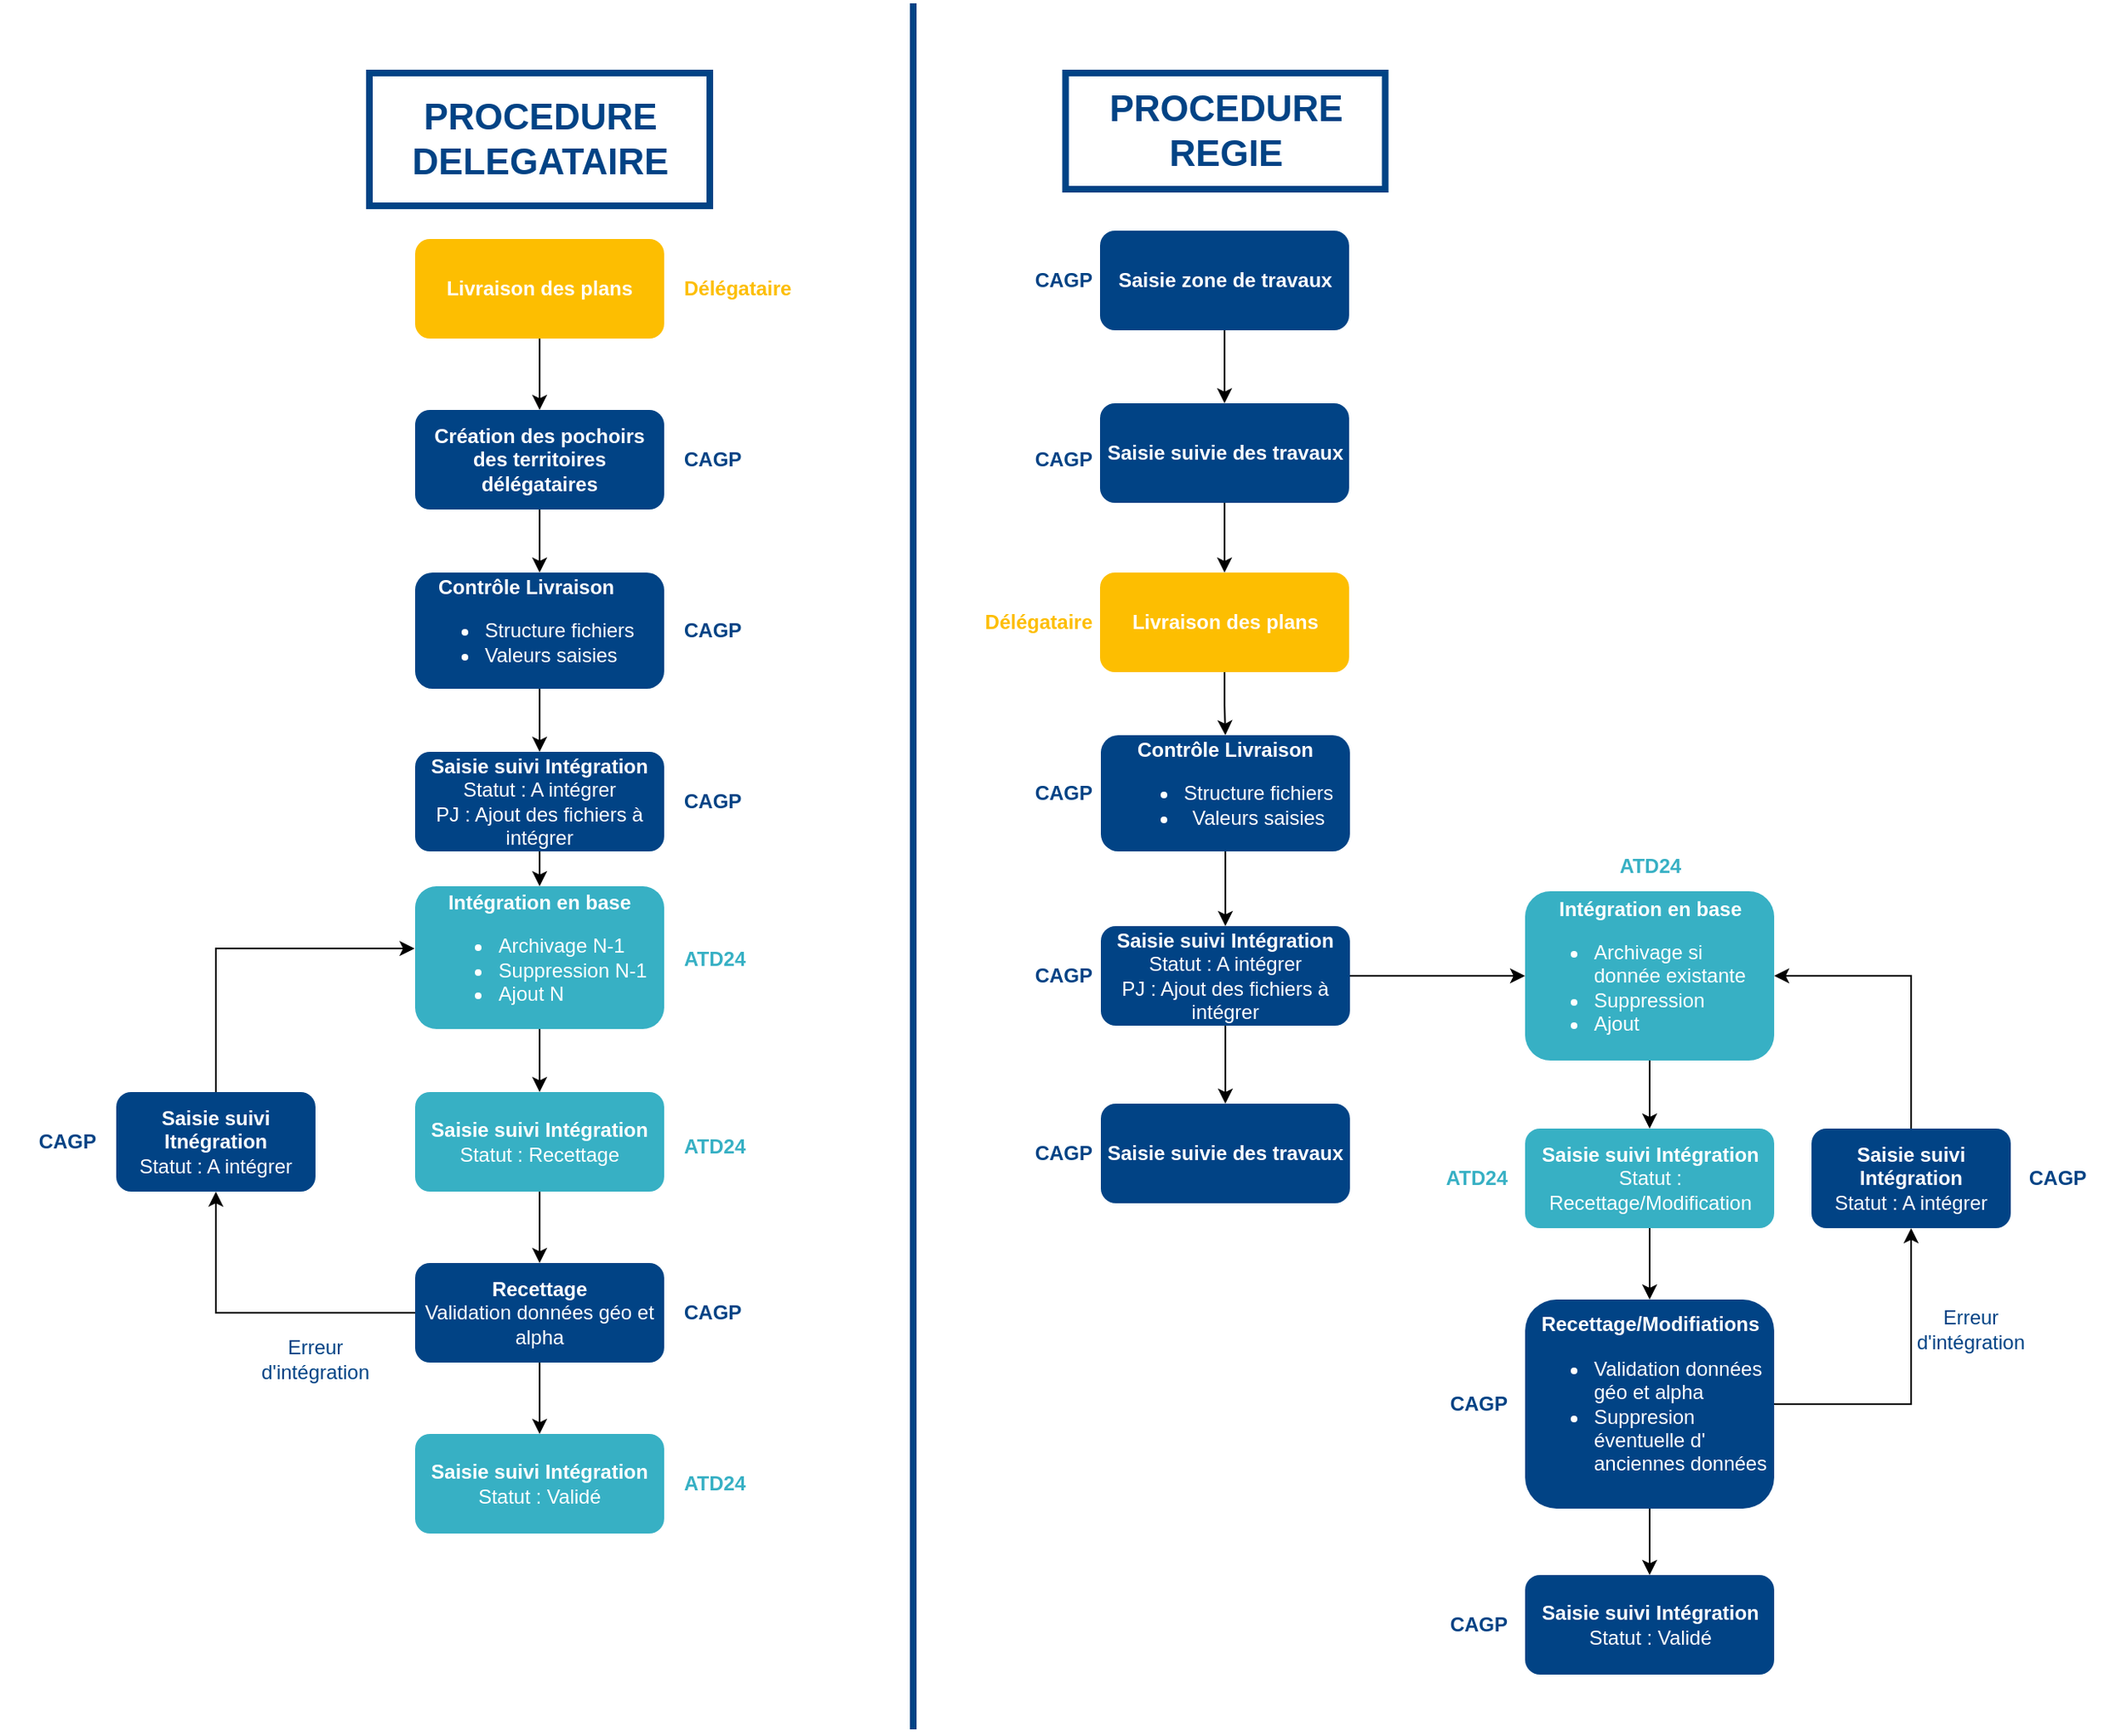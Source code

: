 <mxfile version="24.8.6">
  <diagram name="Page-1" id="bsnWSTosYQb0qHQ5N7Ny">
    <mxGraphModel dx="2261" dy="1907" grid="1" gridSize="10" guides="1" tooltips="1" connect="1" arrows="1" fold="1" page="1" pageScale="1" pageWidth="827" pageHeight="1169" math="0" shadow="0">
      <root>
        <mxCell id="0" />
        <mxCell id="1" parent="0" />
        <mxCell id="grSSC23IrZUVa-1DifsZ-32" style="edgeStyle=orthogonalEdgeStyle;rounded=0;orthogonalLoop=1;jettySize=auto;html=1;entryX=0.5;entryY=0;entryDx=0;entryDy=0;" edge="1" parent="1" source="grSSC23IrZUVa-1DifsZ-2" target="grSSC23IrZUVa-1DifsZ-27">
          <mxGeometry relative="1" as="geometry" />
        </mxCell>
        <mxCell id="grSSC23IrZUVa-1DifsZ-2" value="&lt;b&gt;Création des pochoirs des territoires délégataires&lt;/b&gt;" style="rounded=1;whiteSpace=wrap;html=1;fillColor=#014385;strokeColor=none;fontColor=#FFFFFF;align=center;verticalAlign=middle;fontFamily=Helvetica;fontSize=12;" vertex="1" parent="1">
          <mxGeometry x="150" y="153" width="150" height="60" as="geometry" />
        </mxCell>
        <mxCell id="grSSC23IrZUVa-1DifsZ-35" style="edgeStyle=orthogonalEdgeStyle;rounded=0;orthogonalLoop=1;jettySize=auto;html=1;entryX=0.5;entryY=0;entryDx=0;entryDy=0;" edge="1" parent="1" source="grSSC23IrZUVa-1DifsZ-3" target="grSSC23IrZUVa-1DifsZ-4">
          <mxGeometry relative="1" as="geometry" />
        </mxCell>
        <mxCell id="grSSC23IrZUVa-1DifsZ-3" value="&lt;b&gt;Saisie suivi Intégration&lt;/b&gt;&lt;div&gt;Statut : A intégrer&lt;/div&gt;&lt;div&gt;PJ : Ajout des fichiers à intégrer&lt;/div&gt;" style="rounded=1;whiteSpace=wrap;html=1;fillColor=#014385;strokeColor=none;fontColor=#FFFFFF;" vertex="1" parent="1">
          <mxGeometry x="150" y="359" width="150" height="60" as="geometry" />
        </mxCell>
        <mxCell id="grSSC23IrZUVa-1DifsZ-37" style="edgeStyle=orthogonalEdgeStyle;rounded=0;orthogonalLoop=1;jettySize=auto;html=1;entryX=0.5;entryY=0;entryDx=0;entryDy=0;" edge="1" parent="1" source="grSSC23IrZUVa-1DifsZ-4" target="grSSC23IrZUVa-1DifsZ-5">
          <mxGeometry relative="1" as="geometry" />
        </mxCell>
        <mxCell id="grSSC23IrZUVa-1DifsZ-4" value="&lt;b&gt;Intégration en base&lt;/b&gt;&lt;div&gt;&lt;ul&gt;&lt;li style=&quot;text-align: left;&quot;&gt;Archivage N-1&lt;/li&gt;&lt;li style=&quot;text-align: left;&quot;&gt;Suppression N-1&lt;/li&gt;&lt;li style=&quot;text-align: left;&quot;&gt;Ajout N&lt;/li&gt;&lt;/ul&gt;&lt;/div&gt;" style="rounded=1;whiteSpace=wrap;html=1;align=center;verticalAlign=middle;fontFamily=Helvetica;fontSize=12;fontColor=#FFFFFF;fillColor=#37B0C4;strokeColor=none;" vertex="1" parent="1">
          <mxGeometry x="150" y="440" width="150" height="86" as="geometry" />
        </mxCell>
        <mxCell id="grSSC23IrZUVa-1DifsZ-38" style="edgeStyle=orthogonalEdgeStyle;rounded=0;orthogonalLoop=1;jettySize=auto;html=1;entryX=0.5;entryY=0;entryDx=0;entryDy=0;" edge="1" parent="1" source="grSSC23IrZUVa-1DifsZ-5" target="grSSC23IrZUVa-1DifsZ-6">
          <mxGeometry relative="1" as="geometry" />
        </mxCell>
        <mxCell id="grSSC23IrZUVa-1DifsZ-5" value="&lt;b&gt;Saisie suivi Intégration&lt;/b&gt;&lt;div&gt;Statut : Recettage&lt;/div&gt;" style="rounded=1;whiteSpace=wrap;html=1;align=center;verticalAlign=middle;fontFamily=Helvetica;fontSize=12;fontColor=#FFFFFF;fillColor=#37B0C4;strokeColor=none;" vertex="1" parent="1">
          <mxGeometry x="150" y="564" width="150" height="60" as="geometry" />
        </mxCell>
        <mxCell id="grSSC23IrZUVa-1DifsZ-39" style="edgeStyle=orthogonalEdgeStyle;rounded=0;orthogonalLoop=1;jettySize=auto;html=1;entryX=0.5;entryY=0;entryDx=0;entryDy=0;" edge="1" parent="1" source="grSSC23IrZUVa-1DifsZ-6" target="grSSC23IrZUVa-1DifsZ-7">
          <mxGeometry relative="1" as="geometry" />
        </mxCell>
        <mxCell id="grSSC23IrZUVa-1DifsZ-40" style="edgeStyle=orthogonalEdgeStyle;rounded=0;orthogonalLoop=1;jettySize=auto;html=1;exitX=0;exitY=0.5;exitDx=0;exitDy=0;entryX=0.5;entryY=1;entryDx=0;entryDy=0;" edge="1" parent="1" source="grSSC23IrZUVa-1DifsZ-6" target="grSSC23IrZUVa-1DifsZ-23">
          <mxGeometry relative="1" as="geometry" />
        </mxCell>
        <mxCell id="grSSC23IrZUVa-1DifsZ-6" value="&lt;b&gt;Recettage&lt;/b&gt;&lt;div&gt;Validation données géo et alpha&lt;/div&gt;" style="rounded=1;whiteSpace=wrap;html=1;align=center;verticalAlign=middle;fontFamily=Helvetica;fontSize=12;fontColor=#FFFFFF;fillColor=#014385;strokeColor=none;" vertex="1" parent="1">
          <mxGeometry x="150" y="667" width="150" height="60" as="geometry" />
        </mxCell>
        <mxCell id="grSSC23IrZUVa-1DifsZ-7" value="&lt;b&gt;Saisie suivi Intégration&lt;/b&gt;&lt;div&gt;Statut : Validé&lt;/div&gt;" style="rounded=1;whiteSpace=wrap;html=1;align=center;verticalAlign=middle;fontFamily=Helvetica;fontSize=12;fontColor=#FFFFFF;fillColor=#37B0C4;strokeColor=none;" vertex="1" parent="1">
          <mxGeometry x="150" y="770" width="150" height="60" as="geometry" />
        </mxCell>
        <mxCell id="grSSC23IrZUVa-1DifsZ-31" style="edgeStyle=orthogonalEdgeStyle;rounded=0;orthogonalLoop=1;jettySize=auto;html=1;exitX=0.5;exitY=1;exitDx=0;exitDy=0;entryX=0.5;entryY=0;entryDx=0;entryDy=0;" edge="1" parent="1" source="grSSC23IrZUVa-1DifsZ-8" target="grSSC23IrZUVa-1DifsZ-2">
          <mxGeometry relative="1" as="geometry" />
        </mxCell>
        <mxCell id="grSSC23IrZUVa-1DifsZ-8" value="&lt;b&gt;Livraison des plans&lt;/b&gt;" style="rounded=1;whiteSpace=wrap;html=1;align=center;verticalAlign=middle;fontFamily=Helvetica;fontSize=12;fontColor=#FFFFFF;fillColor=#FDBE01;strokeColor=none;" vertex="1" parent="1">
          <mxGeometry x="150" y="50" width="150" height="60" as="geometry" />
        </mxCell>
        <mxCell id="grSSC23IrZUVa-1DifsZ-23" value="&lt;b&gt;Saisie suivi Itnégration&lt;/b&gt;&lt;div&gt;Statut : A intégrer&lt;/div&gt;" style="rounded=1;whiteSpace=wrap;html=1;strokeColor=none;align=center;verticalAlign=middle;fontFamily=Helvetica;fontSize=12;fontColor=#FFFFFF;fillColor=#014385;" vertex="1" parent="1">
          <mxGeometry x="-30" y="564" width="120" height="60" as="geometry" />
        </mxCell>
        <mxCell id="grSSC23IrZUVa-1DifsZ-34" style="edgeStyle=orthogonalEdgeStyle;rounded=0;orthogonalLoop=1;jettySize=auto;html=1;entryX=0.5;entryY=0;entryDx=0;entryDy=0;" edge="1" parent="1" source="grSSC23IrZUVa-1DifsZ-27" target="grSSC23IrZUVa-1DifsZ-3">
          <mxGeometry relative="1" as="geometry" />
        </mxCell>
        <mxCell id="grSSC23IrZUVa-1DifsZ-27" value="&lt;div style=&quot;text-align: center;&quot;&gt;&lt;b style=&quot;background-color: initial;&quot;&gt;Contrôle Livraison&lt;/b&gt;&lt;/div&gt;&lt;div style=&quot;line-height: 120%;&quot;&gt;&lt;ul style=&quot;line-height: 120%;&quot;&gt;&lt;li&gt;&lt;span style=&quot;background-color: initial;&quot;&gt;Structure fichiers&lt;/span&gt;&lt;/li&gt;&lt;li&gt;&lt;span style=&quot;background-color: initial;&quot;&gt;Valeurs saisies&lt;/span&gt;&lt;/li&gt;&lt;/ul&gt;&lt;/div&gt;" style="rounded=1;whiteSpace=wrap;html=1;align=left;fontColor=#FFFFFF;fillColor=#014385;strokeColor=none;" vertex="1" parent="1">
          <mxGeometry x="150" y="251" width="150" height="70" as="geometry" />
        </mxCell>
        <mxCell id="grSSC23IrZUVa-1DifsZ-45" style="edgeStyle=orthogonalEdgeStyle;rounded=0;orthogonalLoop=1;jettySize=auto;html=1;entryX=-0.002;entryY=0.436;entryDx=0;entryDy=0;entryPerimeter=0;exitX=0.5;exitY=0;exitDx=0;exitDy=0;" edge="1" parent="1" source="grSSC23IrZUVa-1DifsZ-23" target="grSSC23IrZUVa-1DifsZ-4">
          <mxGeometry relative="1" as="geometry" />
        </mxCell>
        <mxCell id="grSSC23IrZUVa-1DifsZ-46" value="&lt;span style=&quot;font-size: 22px;&quot;&gt;&lt;font style=&quot;font-size: 22px;&quot;&gt;PROCEDURE DELEGATAIRE&lt;/font&gt;&lt;/span&gt;" style="text;html=1;align=center;verticalAlign=middle;whiteSpace=wrap;rounded=0;fontStyle=1;fontColor=#014385;strokeColor=#014385;perimeterSpacing=1;fontSize=22;strokeWidth=4;" vertex="1" parent="1">
          <mxGeometry x="122.5" y="-50" width="205" height="80" as="geometry" />
        </mxCell>
        <mxCell id="grSSC23IrZUVa-1DifsZ-47" value="&lt;span style=&quot;font-size: 22px;&quot;&gt;&lt;font style=&quot;font-size: 22px;&quot;&gt;PROCEDURE REGIE&lt;/font&gt;&lt;/span&gt;" style="text;html=1;align=center;verticalAlign=middle;whiteSpace=wrap;rounded=0;fontStyle=1;fontColor=#014385;strokeColor=#014385;perimeterSpacing=1;fontSize=22;fontFamily=Helvetica;strokeWidth=4;" vertex="1" parent="1">
          <mxGeometry x="541.75" y="-50" width="192.5" height="70" as="geometry" />
        </mxCell>
        <mxCell id="grSSC23IrZUVa-1DifsZ-64" style="edgeStyle=orthogonalEdgeStyle;rounded=0;orthogonalLoop=1;jettySize=auto;html=1;entryX=0.5;entryY=0;entryDx=0;entryDy=0;" edge="1" parent="1" source="grSSC23IrZUVa-1DifsZ-48" target="grSSC23IrZUVa-1DifsZ-49">
          <mxGeometry relative="1" as="geometry" />
        </mxCell>
        <mxCell id="grSSC23IrZUVa-1DifsZ-48" value="&lt;b&gt;Saisie zone de travaux&lt;/b&gt;" style="rounded=1;whiteSpace=wrap;html=1;align=center;verticalAlign=middle;fontFamily=Helvetica;fontSize=12;fontColor=#FFFFFF;fillColor=#014385;strokeColor=none;" vertex="1" parent="1">
          <mxGeometry x="562.5" y="45" width="150" height="60" as="geometry" />
        </mxCell>
        <mxCell id="grSSC23IrZUVa-1DifsZ-65" style="edgeStyle=orthogonalEdgeStyle;rounded=0;orthogonalLoop=1;jettySize=auto;html=1;entryX=0.5;entryY=0;entryDx=0;entryDy=0;" edge="1" parent="1" source="grSSC23IrZUVa-1DifsZ-49" target="grSSC23IrZUVa-1DifsZ-50">
          <mxGeometry relative="1" as="geometry" />
        </mxCell>
        <mxCell id="grSSC23IrZUVa-1DifsZ-49" value="&lt;b&gt;Saisie suivie des travaux&lt;/b&gt;" style="rounded=1;whiteSpace=wrap;html=1;align=center;verticalAlign=middle;fontFamily=Helvetica;fontSize=12;fontColor=#FFFFFF;fillColor=#014385;strokeColor=none;" vertex="1" parent="1">
          <mxGeometry x="562.5" y="149" width="150" height="60" as="geometry" />
        </mxCell>
        <mxCell id="grSSC23IrZUVa-1DifsZ-69" style="edgeStyle=orthogonalEdgeStyle;rounded=0;orthogonalLoop=1;jettySize=auto;html=1;entryX=0.5;entryY=0;entryDx=0;entryDy=0;" edge="1" parent="1" source="grSSC23IrZUVa-1DifsZ-50" target="grSSC23IrZUVa-1DifsZ-68">
          <mxGeometry relative="1" as="geometry" />
        </mxCell>
        <mxCell id="grSSC23IrZUVa-1DifsZ-50" value="&lt;b&gt;Livraison des plans&lt;/b&gt;" style="rounded=1;whiteSpace=wrap;html=1;fillColor=#FDBE01;fontColor=#FFFFFF;strokeColor=none;" vertex="1" parent="1">
          <mxGeometry x="562.5" y="251" width="150" height="60" as="geometry" />
        </mxCell>
        <mxCell id="grSSC23IrZUVa-1DifsZ-63" style="edgeStyle=orthogonalEdgeStyle;rounded=0;orthogonalLoop=1;jettySize=auto;html=1;entryX=0;entryY=0.5;entryDx=0;entryDy=0;" edge="1" parent="1" source="grSSC23IrZUVa-1DifsZ-51" target="grSSC23IrZUVa-1DifsZ-53">
          <mxGeometry relative="1" as="geometry" />
        </mxCell>
        <mxCell id="grSSC23IrZUVa-1DifsZ-67" style="edgeStyle=orthogonalEdgeStyle;rounded=0;orthogonalLoop=1;jettySize=auto;html=1;entryX=0.5;entryY=0;entryDx=0;entryDy=0;" edge="1" parent="1" source="grSSC23IrZUVa-1DifsZ-51" target="grSSC23IrZUVa-1DifsZ-62">
          <mxGeometry relative="1" as="geometry" />
        </mxCell>
        <mxCell id="grSSC23IrZUVa-1DifsZ-51" value="&lt;b&gt;Saisie suivi Intégration&lt;/b&gt;&lt;div&gt;Statut : A intégrer&lt;/div&gt;&lt;div&gt;PJ : Ajout des fichiers à intégrer&lt;/div&gt;" style="rounded=1;whiteSpace=wrap;html=1;strokeColor=none;align=center;verticalAlign=middle;fontFamily=Helvetica;fontSize=12;fontColor=#FFFFFF;fillColor=#014385;" vertex="1" parent="1">
          <mxGeometry x="563" y="464" width="150" height="60" as="geometry" />
        </mxCell>
        <mxCell id="grSSC23IrZUVa-1DifsZ-52" style="edgeStyle=orthogonalEdgeStyle;rounded=0;orthogonalLoop=1;jettySize=auto;html=1;entryX=0.5;entryY=0;entryDx=0;entryDy=0;" edge="1" parent="1" source="grSSC23IrZUVa-1DifsZ-53" target="grSSC23IrZUVa-1DifsZ-55">
          <mxGeometry relative="1" as="geometry" />
        </mxCell>
        <mxCell id="grSSC23IrZUVa-1DifsZ-53" value="&lt;b&gt;Intégration en base&lt;/b&gt;&lt;div&gt;&lt;ul&gt;&lt;li style=&quot;text-align: left;&quot;&gt;Archivage si donnée existante&lt;/li&gt;&lt;li style=&quot;text-align: left;&quot;&gt;Suppression&amp;nbsp;&lt;/li&gt;&lt;li style=&quot;text-align: left;&quot;&gt;Ajout&lt;/li&gt;&lt;/ul&gt;&lt;/div&gt;" style="rounded=1;whiteSpace=wrap;html=1;align=center;verticalAlign=middle;fontFamily=Helvetica;fontSize=12;fontColor=#FFFFFF;fillColor=#37B0C4;strokeColor=none;" vertex="1" parent="1">
          <mxGeometry x="818.5" y="443" width="150" height="102" as="geometry" />
        </mxCell>
        <mxCell id="grSSC23IrZUVa-1DifsZ-54" style="edgeStyle=orthogonalEdgeStyle;rounded=0;orthogonalLoop=1;jettySize=auto;html=1;entryX=0.5;entryY=0;entryDx=0;entryDy=0;" edge="1" parent="1" source="grSSC23IrZUVa-1DifsZ-55" target="grSSC23IrZUVa-1DifsZ-58">
          <mxGeometry relative="1" as="geometry" />
        </mxCell>
        <mxCell id="grSSC23IrZUVa-1DifsZ-55" value="&lt;b&gt;Saisie suivi&amp;nbsp;&lt;/b&gt;&lt;b&gt;Intégration&lt;/b&gt;&lt;div&gt;Statut : Recettage/Modification&lt;/div&gt;" style="rounded=1;whiteSpace=wrap;html=1;align=center;verticalAlign=middle;fontFamily=Helvetica;fontSize=12;fontColor=#FFFFFF;fillColor=#37B0C4;strokeColor=none;" vertex="1" parent="1">
          <mxGeometry x="818.5" y="586" width="150" height="60" as="geometry" />
        </mxCell>
        <mxCell id="grSSC23IrZUVa-1DifsZ-56" style="edgeStyle=orthogonalEdgeStyle;rounded=0;orthogonalLoop=1;jettySize=auto;html=1;entryX=0.5;entryY=0;entryDx=0;entryDy=0;" edge="1" parent="1" source="grSSC23IrZUVa-1DifsZ-58" target="grSSC23IrZUVa-1DifsZ-59">
          <mxGeometry relative="1" as="geometry" />
        </mxCell>
        <mxCell id="grSSC23IrZUVa-1DifsZ-57" style="edgeStyle=orthogonalEdgeStyle;rounded=0;orthogonalLoop=1;jettySize=auto;html=1;exitX=1;exitY=0.5;exitDx=0;exitDy=0;entryX=0.5;entryY=1;entryDx=0;entryDy=0;" edge="1" parent="1" source="grSSC23IrZUVa-1DifsZ-58" target="grSSC23IrZUVa-1DifsZ-60">
          <mxGeometry relative="1" as="geometry">
            <mxPoint x="1171" y="709.5" as="sourcePoint" />
          </mxGeometry>
        </mxCell>
        <mxCell id="grSSC23IrZUVa-1DifsZ-58" value="&lt;b&gt;Recettage/Modifiations&lt;/b&gt;&lt;div&gt;&lt;ul&gt;&lt;li style=&quot;text-align: left;&quot;&gt;Validation données géo et alpha&lt;/li&gt;&lt;li style=&quot;text-align: left;&quot;&gt;Suppresion éventuelle d&#39; anciennes données&amp;nbsp;&lt;/li&gt;&lt;/ul&gt;&lt;/div&gt;" style="rounded=1;whiteSpace=wrap;html=1;align=center;verticalAlign=middle;fontFamily=Helvetica;fontSize=12;fontColor=#FFFFFF;fillColor=#014385;strokeColor=none;" vertex="1" parent="1">
          <mxGeometry x="818.5" y="689" width="150" height="126" as="geometry" />
        </mxCell>
        <mxCell id="grSSC23IrZUVa-1DifsZ-59" value="&lt;b&gt;Saisie suivi&amp;nbsp;&lt;/b&gt;&lt;b&gt;Intégration&lt;/b&gt;&lt;div&gt;Statut : Validé&lt;/div&gt;" style="rounded=1;whiteSpace=wrap;html=1;align=center;verticalAlign=middle;fontFamily=Helvetica;fontSize=12;fontColor=#FFFFFF;fillColor=#014385;strokeColor=none;" vertex="1" parent="1">
          <mxGeometry x="818.5" y="855" width="150" height="60" as="geometry" />
        </mxCell>
        <mxCell id="grSSC23IrZUVa-1DifsZ-60" value="&lt;b&gt;Saisie suivi Intégration&lt;/b&gt;&lt;div&gt;Statut : A intégrer&lt;/div&gt;" style="rounded=1;whiteSpace=wrap;html=1;align=center;verticalAlign=middle;fontFamily=Helvetica;fontSize=12;fontColor=#FFFFFF;fillColor=#014385;strokeColor=none;" vertex="1" parent="1">
          <mxGeometry x="991" y="586" width="120" height="60" as="geometry" />
        </mxCell>
        <mxCell id="grSSC23IrZUVa-1DifsZ-61" style="edgeStyle=orthogonalEdgeStyle;rounded=0;orthogonalLoop=1;jettySize=auto;html=1;entryX=1;entryY=0.5;entryDx=0;entryDy=0;exitX=0.5;exitY=0;exitDx=0;exitDy=0;" edge="1" parent="1" source="grSSC23IrZUVa-1DifsZ-60" target="grSSC23IrZUVa-1DifsZ-53">
          <mxGeometry relative="1" as="geometry">
            <mxPoint x="1170.7" y="489.996" as="targetPoint" />
          </mxGeometry>
        </mxCell>
        <mxCell id="grSSC23IrZUVa-1DifsZ-62" value="&lt;b&gt;Saisie suivie des travaux&lt;/b&gt;" style="rounded=1;whiteSpace=wrap;html=1;align=center;verticalAlign=middle;fontFamily=Helvetica;fontSize=12;fontColor=#FFFFFF;fillColor=#014385;strokeColor=none;" vertex="1" parent="1">
          <mxGeometry x="563" y="571" width="150" height="60" as="geometry" />
        </mxCell>
        <mxCell id="grSSC23IrZUVa-1DifsZ-70" style="edgeStyle=orthogonalEdgeStyle;rounded=0;orthogonalLoop=1;jettySize=auto;html=1;exitX=0.5;exitY=1;exitDx=0;exitDy=0;entryX=0.5;entryY=0;entryDx=0;entryDy=0;" edge="1" parent="1" source="grSSC23IrZUVa-1DifsZ-68" target="grSSC23IrZUVa-1DifsZ-51">
          <mxGeometry relative="1" as="geometry">
            <mxPoint x="637.5" y="461" as="targetPoint" />
            <mxPoint x="637.515" y="435" as="sourcePoint" />
          </mxGeometry>
        </mxCell>
        <mxCell id="grSSC23IrZUVa-1DifsZ-68" value="&lt;div style=&quot;text-align: center;&quot;&gt;&lt;b style=&quot;background-color: initial;&quot;&gt;Contrôle Livraison&lt;/b&gt;&lt;/div&gt;&lt;div style=&quot;line-height: 120%;&quot;&gt;&lt;ul style=&quot;line-height: 120%;&quot;&gt;&lt;li&gt;&lt;span style=&quot;background-color: initial;&quot;&gt;Structure fichiers&lt;/span&gt;&lt;/li&gt;&lt;li&gt;&lt;span style=&quot;background-color: initial;&quot;&gt;Valeurs saisies&lt;/span&gt;&lt;/li&gt;&lt;/ul&gt;&lt;/div&gt;" style="rounded=1;whiteSpace=wrap;html=1;align=center;verticalAlign=middle;fontFamily=Helvetica;fontSize=12;fontColor=#FFFFFF;fillColor=#014385;strokeColor=none;" vertex="1" parent="1">
          <mxGeometry x="563" y="349" width="150" height="70" as="geometry" />
        </mxCell>
        <mxCell id="grSSC23IrZUVa-1DifsZ-73" value="Délégataire" style="text;html=1;align=left;verticalAlign=middle;whiteSpace=wrap;rounded=0;fontStyle=1;fontColor=#FDBE01;" vertex="1" parent="1">
          <mxGeometry x="310" y="65" width="60" height="30" as="geometry" />
        </mxCell>
        <mxCell id="grSSC23IrZUVa-1DifsZ-74" value="CAGP" style="text;html=1;align=left;verticalAlign=middle;whiteSpace=wrap;rounded=0;fontStyle=1;fontColor=#014385;" vertex="1" parent="1">
          <mxGeometry x="310" y="168" width="60" height="30" as="geometry" />
        </mxCell>
        <mxCell id="grSSC23IrZUVa-1DifsZ-75" value="CAGP" style="text;html=1;align=left;verticalAlign=middle;whiteSpace=wrap;rounded=0;fontStyle=1;fontColor=#014385;" vertex="1" parent="1">
          <mxGeometry x="310" y="271" width="60" height="30" as="geometry" />
        </mxCell>
        <mxCell id="grSSC23IrZUVa-1DifsZ-76" value="CAGP" style="text;html=1;align=left;verticalAlign=middle;whiteSpace=wrap;rounded=0;fontStyle=1;fontColor=#014385;" vertex="1" parent="1">
          <mxGeometry x="310" y="374" width="60" height="30" as="geometry" />
        </mxCell>
        <mxCell id="grSSC23IrZUVa-1DifsZ-77" value="CAGP" style="text;html=1;align=right;verticalAlign=middle;whiteSpace=wrap;rounded=0;fontStyle=1;fontColor=#014385;" vertex="1" parent="1">
          <mxGeometry x="-100" y="579" width="60" height="30" as="geometry" />
        </mxCell>
        <mxCell id="grSSC23IrZUVa-1DifsZ-78" value="&lt;span&gt;&lt;font color=&quot;#37b0c4&quot;&gt;ATD24&lt;/font&gt;&lt;/span&gt;" style="text;html=1;align=left;verticalAlign=middle;whiteSpace=wrap;rounded=0;fontStyle=1" vertex="1" parent="1">
          <mxGeometry x="310" y="469" width="60" height="30" as="geometry" />
        </mxCell>
        <mxCell id="grSSC23IrZUVa-1DifsZ-79" value="&lt;span&gt;&lt;font color=&quot;#37b0c4&quot;&gt;ATD24&lt;/font&gt;&lt;/span&gt;" style="text;html=1;align=left;verticalAlign=middle;whiteSpace=wrap;rounded=0;fontStyle=1" vertex="1" parent="1">
          <mxGeometry x="310" y="581.5" width="60" height="30" as="geometry" />
        </mxCell>
        <mxCell id="grSSC23IrZUVa-1DifsZ-81" value="&lt;span&gt;&lt;font color=&quot;#37b0c4&quot;&gt;ATD24&lt;/font&gt;&lt;/span&gt;" style="text;html=1;align=left;verticalAlign=middle;whiteSpace=wrap;rounded=0;fontStyle=1" vertex="1" parent="1">
          <mxGeometry x="310" y="785" width="60" height="30" as="geometry" />
        </mxCell>
        <mxCell id="grSSC23IrZUVa-1DifsZ-82" value="&lt;span&gt;&lt;font color=&quot;#37b0c4&quot;&gt;ATD24&lt;/font&gt;&lt;/span&gt;" style="text;html=1;align=center;verticalAlign=middle;whiteSpace=wrap;rounded=0;fontStyle=1" vertex="1" parent="1">
          <mxGeometry x="863.5" y="413" width="60" height="30" as="geometry" />
        </mxCell>
        <mxCell id="grSSC23IrZUVa-1DifsZ-83" value="&lt;span&gt;&lt;font color=&quot;#37b0c4&quot;&gt;ATD24&lt;/font&gt;&lt;/span&gt;" style="text;html=1;align=right;verticalAlign=middle;whiteSpace=wrap;rounded=0;fontStyle=1" vertex="1" parent="1">
          <mxGeometry x="750" y="601" width="60" height="30" as="geometry" />
        </mxCell>
        <mxCell id="grSSC23IrZUVa-1DifsZ-84" value="CAGP" style="text;html=1;align=left;verticalAlign=middle;whiteSpace=wrap;rounded=0;fontStyle=1;fontColor=#014385;" vertex="1" parent="1">
          <mxGeometry x="1120" y="601" width="60" height="30" as="geometry" />
        </mxCell>
        <mxCell id="grSSC23IrZUVa-1DifsZ-85" value="CAGP" style="text;html=1;align=right;verticalAlign=middle;whiteSpace=wrap;rounded=0;fontStyle=1;fontColor=#014385;" vertex="1" parent="1">
          <mxGeometry x="500" y="586" width="60" height="30" as="geometry" />
        </mxCell>
        <mxCell id="grSSC23IrZUVa-1DifsZ-86" value="CAGP" style="text;html=1;align=right;verticalAlign=middle;whiteSpace=wrap;rounded=0;fontStyle=1;fontColor=#014385;" vertex="1" parent="1">
          <mxGeometry x="500" y="479" width="60" height="30" as="geometry" />
        </mxCell>
        <mxCell id="grSSC23IrZUVa-1DifsZ-87" value="CAGP" style="text;html=1;align=right;verticalAlign=middle;whiteSpace=wrap;rounded=0;fontStyle=1;fontColor=#014385;" vertex="1" parent="1">
          <mxGeometry x="500" y="369" width="60" height="30" as="geometry" />
        </mxCell>
        <mxCell id="grSSC23IrZUVa-1DifsZ-88" value="CAGP" style="text;html=1;align=right;verticalAlign=middle;whiteSpace=wrap;rounded=0;fontStyle=1;fontColor=#014385;" vertex="1" parent="1">
          <mxGeometry x="500" y="168" width="60" height="30" as="geometry" />
        </mxCell>
        <mxCell id="grSSC23IrZUVa-1DifsZ-89" value="CAGP" style="text;html=1;align=right;verticalAlign=middle;whiteSpace=wrap;rounded=0;fontStyle=1;fontColor=#014385;" vertex="1" parent="1">
          <mxGeometry x="500" y="60" width="60" height="30" as="geometry" />
        </mxCell>
        <mxCell id="grSSC23IrZUVa-1DifsZ-90" value="CAGP" style="text;html=1;align=right;verticalAlign=middle;whiteSpace=wrap;rounded=0;fontStyle=1;fontColor=#014385;" vertex="1" parent="1">
          <mxGeometry x="750" y="737" width="60" height="30" as="geometry" />
        </mxCell>
        <mxCell id="grSSC23IrZUVa-1DifsZ-91" value="CAGP" style="text;html=1;align=right;verticalAlign=middle;whiteSpace=wrap;rounded=0;fontStyle=1;fontColor=#014385;" vertex="1" parent="1">
          <mxGeometry x="750" y="870" width="60" height="30" as="geometry" />
        </mxCell>
        <mxCell id="grSSC23IrZUVa-1DifsZ-92" value="Délégataire" style="text;html=1;align=right;verticalAlign=middle;whiteSpace=wrap;rounded=0;fontStyle=1;fontColor=#FDBE01;" vertex="1" parent="1">
          <mxGeometry x="500" y="266" width="60" height="30" as="geometry" />
        </mxCell>
        <mxCell id="grSSC23IrZUVa-1DifsZ-93" value="CAGP" style="text;html=1;align=left;verticalAlign=middle;whiteSpace=wrap;rounded=0;fontStyle=1;fontColor=#014385;" vertex="1" parent="1">
          <mxGeometry x="310" y="682" width="60" height="30" as="geometry" />
        </mxCell>
        <mxCell id="grSSC23IrZUVa-1DifsZ-96" value="Erreur d&#39;intégration" style="text;html=1;align=center;verticalAlign=middle;whiteSpace=wrap;rounded=0;fontColor=#014385;" vertex="1" parent="1">
          <mxGeometry x="56.5" y="710" width="66" height="30" as="geometry" />
        </mxCell>
        <mxCell id="grSSC23IrZUVa-1DifsZ-97" value="Erreur d&#39;intégration" style="text;html=1;align=center;verticalAlign=middle;whiteSpace=wrap;rounded=0;fontColor=#014385;" vertex="1" parent="1">
          <mxGeometry x="1054" y="692" width="66" height="30" as="geometry" />
        </mxCell>
        <mxCell id="grSSC23IrZUVa-1DifsZ-99" value="" style="endArrow=none;html=1;rounded=0;fontColor=#014385;strokeWidth=4;strokeColor=#014385;" edge="1" parent="1">
          <mxGeometry width="50" height="50" relative="1" as="geometry">
            <mxPoint x="450" y="948" as="sourcePoint" />
            <mxPoint x="450" y="-92" as="targetPoint" />
          </mxGeometry>
        </mxCell>
      </root>
    </mxGraphModel>
  </diagram>
</mxfile>
